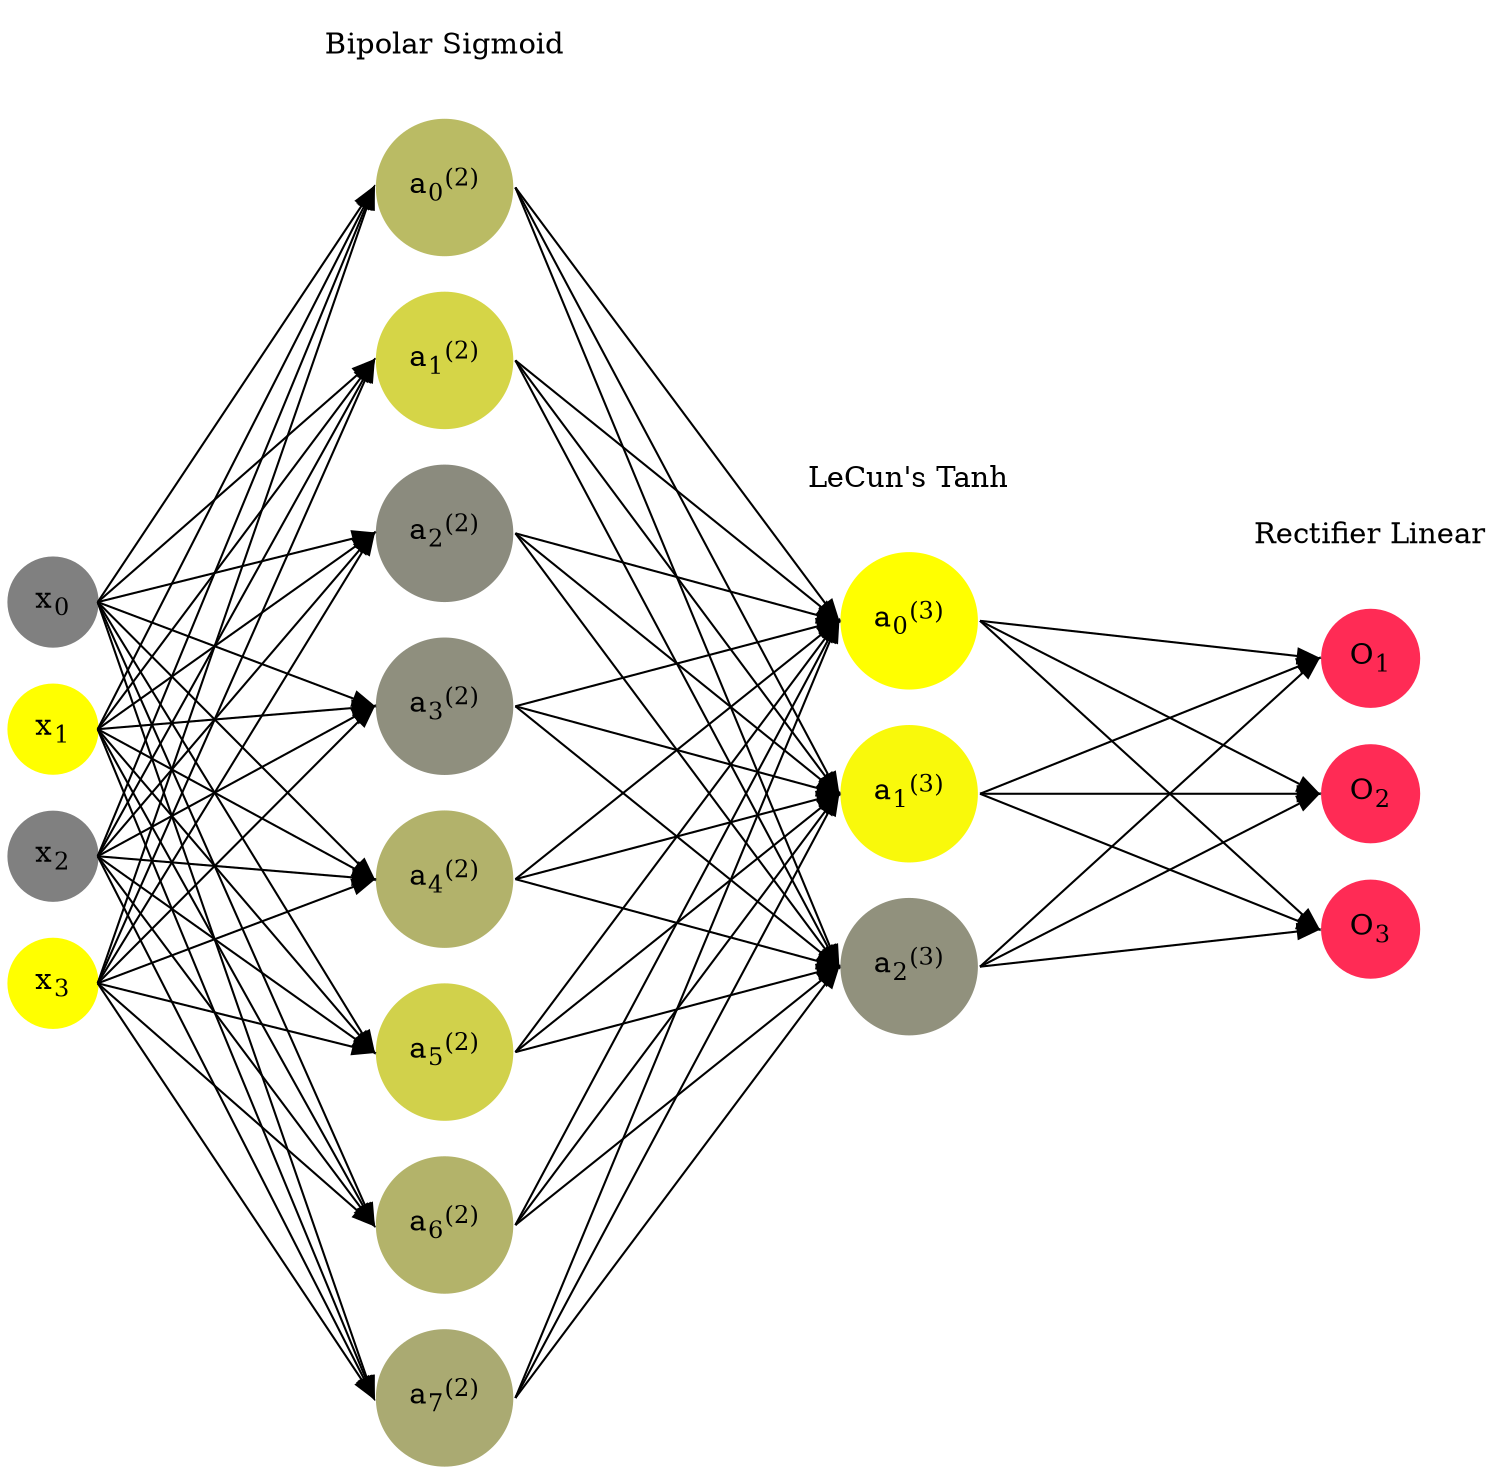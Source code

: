 digraph G {
	rankdir = LR;
	splines=false;
	edge[style=invis];
	ranksep= 1.4;
	{
	node [shape=circle, color="0.1667, 0.0, 0.5", style=filled, fillcolor="0.1667, 0.0, 0.5"];
	x0 [label=<x<sub>0</sub>>];
	}
	{
	node [shape=circle, color="0.1667, 1.0, 1.0", style=filled, fillcolor="0.1667, 1.0, 1.0"];
	x1 [label=<x<sub>1</sub>>];
	}
	{
	node [shape=circle, color="0.1667, 0.0, 0.5", style=filled, fillcolor="0.1667, 0.0, 0.5"];
	x2 [label=<x<sub>2</sub>>];
	}
	{
	node [shape=circle, color="0.1667, 1.0, 1.0", style=filled, fillcolor="0.1667, 1.0, 1.0"];
	x3 [label=<x<sub>3</sub>>];
	}
	{
	node [shape=circle, color="0.1667, 0.460968, 0.730484", style=filled, fillcolor="0.1667, 0.460968, 0.730484"];
	a02 [label=<a<sub>0</sub><sup>(2)</sup>>];
	}
	{
	node [shape=circle, color="0.1667, 0.666175, 0.833088", style=filled, fillcolor="0.1667, 0.666175, 0.833088"];
	a12 [label=<a<sub>1</sub><sup>(2)</sup>>];
	}
	{
	node [shape=circle, color="0.1667, 0.092318, 0.546159", style=filled, fillcolor="0.1667, 0.092318, 0.546159"];
	a22 [label=<a<sub>2</sub><sup>(2)</sup>>];
	}
	{
	node [shape=circle, color="0.1667, 0.118294, 0.559147", style=filled, fillcolor="0.1667, 0.118294, 0.559147"];
	a32 [label=<a<sub>3</sub><sup>(2)</sup>>];
	}
	{
	node [shape=circle, color="0.1667, 0.397998, 0.698999", style=filled, fillcolor="0.1667, 0.397998, 0.698999"];
	a42 [label=<a<sub>4</sub><sup>(2)</sup>>];
	}
	{
	node [shape=circle, color="0.1667, 0.639619, 0.819809", style=filled, fillcolor="0.1667, 0.639619, 0.819809"];
	a52 [label=<a<sub>5</sub><sup>(2)</sup>>];
	}
	{
	node [shape=circle, color="0.1667, 0.405293, 0.702647", style=filled, fillcolor="0.1667, 0.405293, 0.702647"];
	a62 [label=<a<sub>6</sub><sup>(2)</sup>>];
	}
	{
	node [shape=circle, color="0.1667, 0.330510, 0.665255", style=filled, fillcolor="0.1667, 0.330510, 0.665255"];
	a72 [label=<a<sub>7</sub><sup>(2)</sup>>];
	}
	{
	node [shape=circle, color="0.1667, 1.037684, 1.018842", style=filled, fillcolor="0.1667, 1.037684, 1.018842"];
	a03 [label=<a<sub>0</sub><sup>(3)</sup>>];
	}
	{
	node [shape=circle, color="0.1667, 0.952717, 0.976359", style=filled, fillcolor="0.1667, 0.952717, 0.976359"];
	a13 [label=<a<sub>1</sub><sup>(3)</sup>>];
	}
	{
	node [shape=circle, color="0.1667, 0.137742, 0.568871", style=filled, fillcolor="0.1667, 0.137742, 0.568871"];
	a23 [label=<a<sub>2</sub><sup>(3)</sup>>];
	}
	{
	node [shape=circle, color="0.9667, 0.83, 1.0", style=filled, fillcolor="0.9667, 0.83, 1.0"];
	O1 [label=<O<sub>1</sub>>];
	}
	{
	node [shape=circle, color="0.9667, 0.83, 1.0", style=filled, fillcolor="0.9667, 0.83, 1.0"];
	O2 [label=<O<sub>2</sub>>];
	}
	{
	node [shape=circle, color="0.9667, 0.83, 1.0", style=filled, fillcolor="0.9667, 0.83, 1.0"];
	O3 [label=<O<sub>3</sub>>];
	}
	{
	rank=same;
	x0->x1->x2->x3;
	}
	{
	rank=same;
	a02->a12->a22->a32->a42->a52->a62->a72;
	}
	{
	rank=same;
	a03->a13->a23;
	}
	{
	rank=same;
	O1->O2->O3;
	}
	l1 [shape=plaintext,label="Bipolar Sigmoid"];
	l1->a02;
	{rank=same; l1;a02};
	l2 [shape=plaintext,label="LeCun's Tanh"];
	l2->a03;
	{rank=same; l2;a03};
	l3 [shape=plaintext,label="Rectifier Linear"];
	l3->O1;
	{rank=same; l3;O1};
edge[style=solid, tailport=e, headport=w];
	{x0;x1;x2;x3} -> {a02;a12;a22;a32;a42;a52;a62;a72};
	{a02;a12;a22;a32;a42;a52;a62;a72} -> {a03;a13;a23};
	{a03;a13;a23} -> {O1,O2,O3};
}